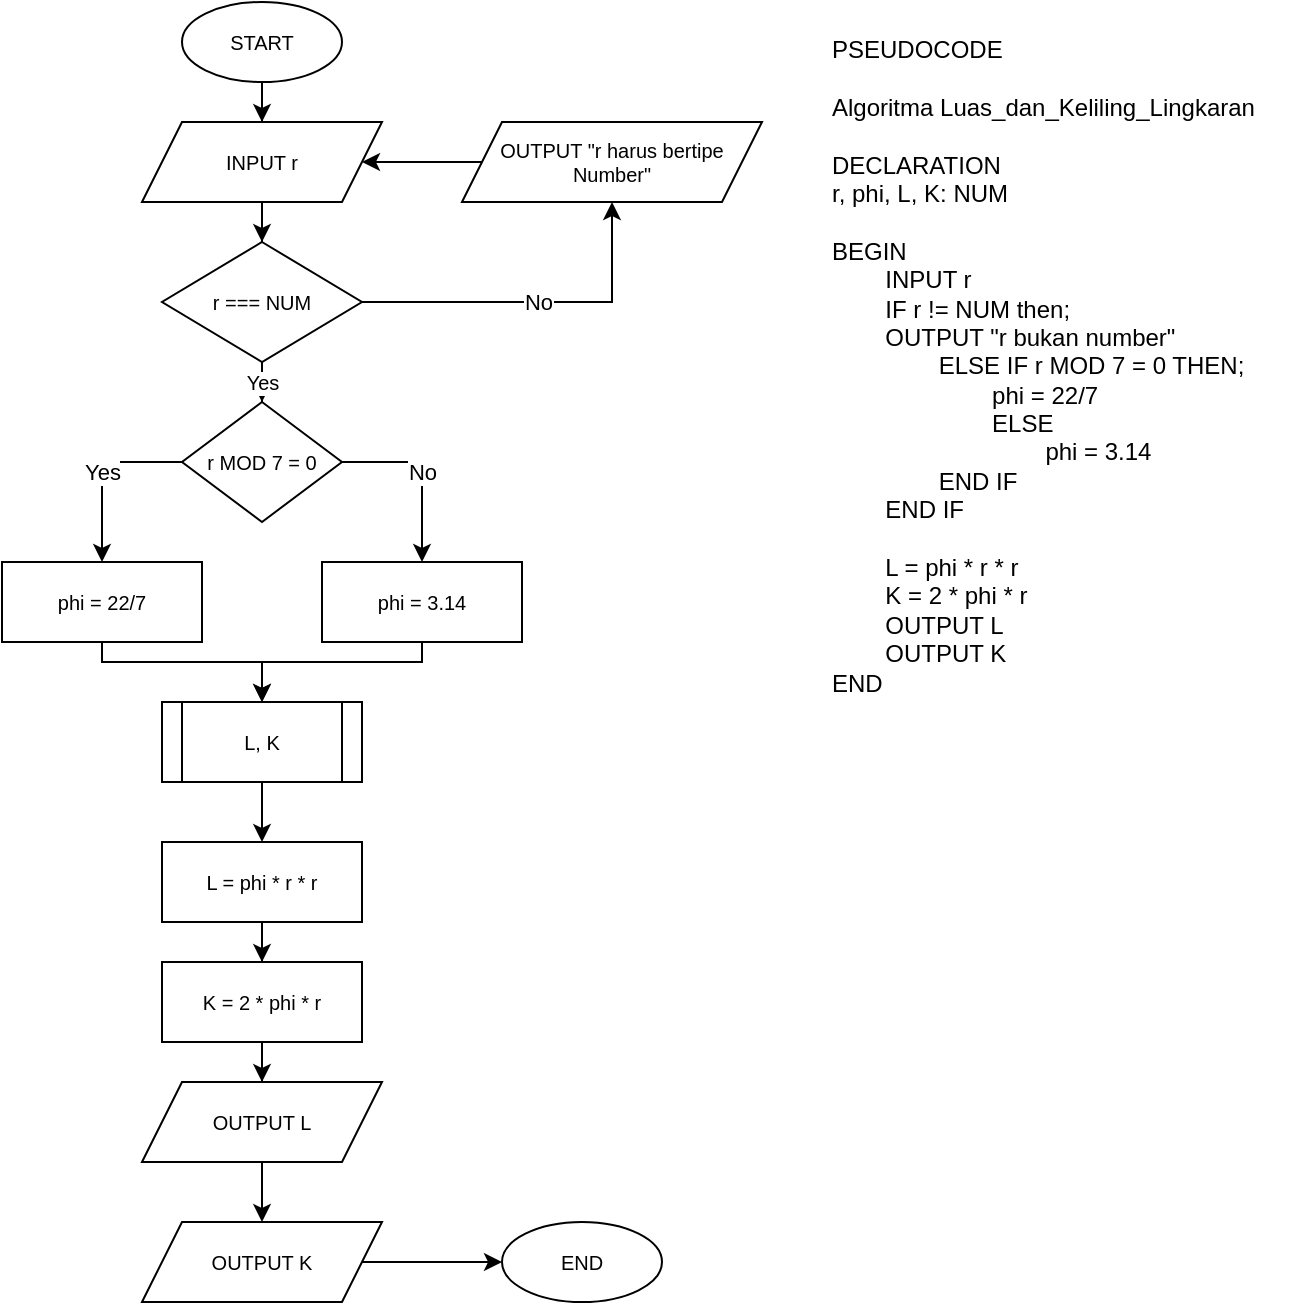 <mxfile version="22.0.6" type="github" pages="2">
  <diagram name="Luas dan Keliling Lingkaran" id="As60NBWmITr6IcEahLj_">
    <mxGraphModel dx="1730" dy="470" grid="1" gridSize="10" guides="1" tooltips="1" connect="1" arrows="1" fold="1" page="1" pageScale="1" pageWidth="850" pageHeight="1100" math="0" shadow="0">
      <root>
        <mxCell id="0" />
        <mxCell id="1" parent="0" />
        <mxCell id="t3VwvEb-FSoNEl8GtmgG-22" style="edgeStyle=orthogonalEdgeStyle;rounded=0;orthogonalLoop=1;jettySize=auto;html=1;entryX=0.5;entryY=0;entryDx=0;entryDy=0;fontSize=10;" parent="1" source="t3VwvEb-FSoNEl8GtmgG-6" target="t3VwvEb-FSoNEl8GtmgG-13" edge="1">
          <mxGeometry relative="1" as="geometry" />
        </mxCell>
        <mxCell id="t3VwvEb-FSoNEl8GtmgG-6" value="START" style="ellipse;whiteSpace=wrap;html=1;fontSize=10;" parent="1" vertex="1">
          <mxGeometry x="80" y="10" width="80" height="40" as="geometry" />
        </mxCell>
        <mxCell id="t3VwvEb-FSoNEl8GtmgG-24" value="Yes" style="edgeStyle=orthogonalEdgeStyle;rounded=0;orthogonalLoop=1;jettySize=auto;html=1;entryX=0.5;entryY=0;entryDx=0;entryDy=0;fontSize=10;" parent="1" source="t3VwvEb-FSoNEl8GtmgG-8" target="t3VwvEb-FSoNEl8GtmgG-14" edge="1">
          <mxGeometry relative="1" as="geometry" />
        </mxCell>
        <mxCell id="t3VwvEb-FSoNEl8GtmgG-39" value="No" style="edgeStyle=orthogonalEdgeStyle;rounded=0;orthogonalLoop=1;jettySize=auto;html=1;entryX=0.5;entryY=1;entryDx=0;entryDy=0;" parent="1" source="t3VwvEb-FSoNEl8GtmgG-8" target="t3VwvEb-FSoNEl8GtmgG-37" edge="1">
          <mxGeometry relative="1" as="geometry" />
        </mxCell>
        <mxCell id="t3VwvEb-FSoNEl8GtmgG-8" value="r === NUM" style="rhombus;whiteSpace=wrap;html=1;fontSize=10;" parent="1" vertex="1">
          <mxGeometry x="70" y="130" width="100" height="60" as="geometry" />
        </mxCell>
        <mxCell id="t3VwvEb-FSoNEl8GtmgG-28" style="edgeStyle=orthogonalEdgeStyle;rounded=0;orthogonalLoop=1;jettySize=auto;html=1;entryX=0.5;entryY=0;entryDx=0;entryDy=0;fontSize=10;" parent="1" source="t3VwvEb-FSoNEl8GtmgG-10" target="t3VwvEb-FSoNEl8GtmgG-11" edge="1">
          <mxGeometry relative="1" as="geometry" />
        </mxCell>
        <mxCell id="t3VwvEb-FSoNEl8GtmgG-10" value="L = phi * r * r" style="rounded=0;whiteSpace=wrap;html=1;fontSize=10;" parent="1" vertex="1">
          <mxGeometry x="70" y="430" width="100" height="40" as="geometry" />
        </mxCell>
        <mxCell id="t3VwvEb-FSoNEl8GtmgG-29" style="edgeStyle=orthogonalEdgeStyle;rounded=0;orthogonalLoop=1;jettySize=auto;html=1;entryX=0.5;entryY=0;entryDx=0;entryDy=0;fontSize=10;" parent="1" source="t3VwvEb-FSoNEl8GtmgG-11" target="t3VwvEb-FSoNEl8GtmgG-12" edge="1">
          <mxGeometry relative="1" as="geometry" />
        </mxCell>
        <mxCell id="t3VwvEb-FSoNEl8GtmgG-11" value="K = 2 * phi * r" style="rounded=0;whiteSpace=wrap;html=1;fontSize=10;" parent="1" vertex="1">
          <mxGeometry x="70" y="490" width="100" height="40" as="geometry" />
        </mxCell>
        <mxCell id="Z4qwYL4u_Ih5AbIZj-c4-2" style="edgeStyle=orthogonalEdgeStyle;rounded=0;orthogonalLoop=1;jettySize=auto;html=1;entryX=0.5;entryY=0;entryDx=0;entryDy=0;" edge="1" parent="1" source="t3VwvEb-FSoNEl8GtmgG-12" target="Z4qwYL4u_Ih5AbIZj-c4-1">
          <mxGeometry relative="1" as="geometry" />
        </mxCell>
        <mxCell id="t3VwvEb-FSoNEl8GtmgG-12" value="OUTPUT L" style="shape=parallelogram;perimeter=parallelogramPerimeter;whiteSpace=wrap;html=1;fixedSize=1;fontSize=10;" parent="1" vertex="1">
          <mxGeometry x="60" y="550" width="120" height="40" as="geometry" />
        </mxCell>
        <mxCell id="t3VwvEb-FSoNEl8GtmgG-23" style="edgeStyle=orthogonalEdgeStyle;rounded=0;orthogonalLoop=1;jettySize=auto;html=1;entryX=0.5;entryY=0;entryDx=0;entryDy=0;fontSize=10;" parent="1" source="t3VwvEb-FSoNEl8GtmgG-13" target="t3VwvEb-FSoNEl8GtmgG-8" edge="1">
          <mxGeometry relative="1" as="geometry" />
        </mxCell>
        <mxCell id="t3VwvEb-FSoNEl8GtmgG-13" value="INPUT r" style="shape=parallelogram;perimeter=parallelogramPerimeter;whiteSpace=wrap;html=1;fixedSize=1;fontSize=10;" parent="1" vertex="1">
          <mxGeometry x="60" y="70" width="120" height="40" as="geometry" />
        </mxCell>
        <mxCell id="Z4qwYL4u_Ih5AbIZj-c4-7" value="Yes" style="edgeStyle=orthogonalEdgeStyle;rounded=0;orthogonalLoop=1;jettySize=auto;html=1;entryX=0.5;entryY=0;entryDx=0;entryDy=0;" edge="1" parent="1" source="t3VwvEb-FSoNEl8GtmgG-14" target="Z4qwYL4u_Ih5AbIZj-c4-5">
          <mxGeometry relative="1" as="geometry">
            <Array as="points">
              <mxPoint x="40" y="240" />
            </Array>
          </mxGeometry>
        </mxCell>
        <mxCell id="Z4qwYL4u_Ih5AbIZj-c4-8" value="No" style="edgeStyle=orthogonalEdgeStyle;rounded=0;orthogonalLoop=1;jettySize=auto;html=1;entryX=0.5;entryY=0;entryDx=0;entryDy=0;" edge="1" parent="1" source="t3VwvEb-FSoNEl8GtmgG-14" target="Z4qwYL4u_Ih5AbIZj-c4-6">
          <mxGeometry relative="1" as="geometry">
            <Array as="points">
              <mxPoint x="200" y="240" />
            </Array>
          </mxGeometry>
        </mxCell>
        <mxCell id="t3VwvEb-FSoNEl8GtmgG-14" value="r MOD 7 = 0" style="rhombus;whiteSpace=wrap;html=1;fontSize=10;" parent="1" vertex="1">
          <mxGeometry x="80" y="210" width="80" height="60" as="geometry" />
        </mxCell>
        <mxCell id="t3VwvEb-FSoNEl8GtmgG-21" value="END" style="ellipse;whiteSpace=wrap;html=1;fontSize=10;" parent="1" vertex="1">
          <mxGeometry x="240" y="620" width="80" height="40" as="geometry" />
        </mxCell>
        <mxCell id="t3VwvEb-FSoNEl8GtmgG-34" style="edgeStyle=orthogonalEdgeStyle;rounded=0;orthogonalLoop=1;jettySize=auto;html=1;entryX=0.5;entryY=0;entryDx=0;entryDy=0;fontSize=10;" parent="1" source="t3VwvEb-FSoNEl8GtmgG-31" target="t3VwvEb-FSoNEl8GtmgG-10" edge="1">
          <mxGeometry relative="1" as="geometry" />
        </mxCell>
        <mxCell id="t3VwvEb-FSoNEl8GtmgG-31" value="L, K" style="shape=process;whiteSpace=wrap;html=1;backgroundOutline=1;fontSize=10;" parent="1" vertex="1">
          <mxGeometry x="70" y="360" width="100" height="40" as="geometry" />
        </mxCell>
        <mxCell id="t3VwvEb-FSoNEl8GtmgG-40" style="edgeStyle=orthogonalEdgeStyle;rounded=0;orthogonalLoop=1;jettySize=auto;html=1;entryX=1;entryY=0.5;entryDx=0;entryDy=0;" parent="1" source="t3VwvEb-FSoNEl8GtmgG-37" target="t3VwvEb-FSoNEl8GtmgG-13" edge="1">
          <mxGeometry relative="1" as="geometry" />
        </mxCell>
        <mxCell id="t3VwvEb-FSoNEl8GtmgG-37" value="OUTPUT &quot;r harus bertipe Number&quot;" style="shape=parallelogram;perimeter=parallelogramPerimeter;whiteSpace=wrap;html=1;fixedSize=1;fontSize=10;" parent="1" vertex="1">
          <mxGeometry x="220" y="70" width="150" height="40" as="geometry" />
        </mxCell>
        <mxCell id="t3VwvEb-FSoNEl8GtmgG-43" value="PSEUDOCODE&lt;br&gt;&lt;br&gt;&lt;div&gt;Algoritma Luas_dan_Keliling_Lingkaran&lt;/div&gt;&lt;div&gt;&lt;br&gt;&lt;/div&gt;&lt;div&gt;DECLARATION&lt;/div&gt;&lt;div&gt;r, phi, L, K: NUM&lt;/div&gt;&lt;div&gt;&lt;br&gt;&lt;/div&gt;&lt;div&gt;BEGIN&lt;/div&gt;&lt;div&gt;&lt;span style=&quot;white-space: pre;&quot;&gt;&#x9;&lt;/span&gt;INPUT r&lt;span style=&quot;&quot;&gt;&lt;/span&gt;&lt;/div&gt;&lt;div&gt;&lt;span style=&quot;white-space: pre;&quot;&gt;&#x9;&lt;/span&gt;IF r != NUM then;&lt;/div&gt;&lt;div&gt;&lt;span style=&quot;&quot;&gt;&lt;span style=&quot;&quot;&gt;&lt;span style=&quot;white-space: pre;&quot;&gt;&amp;nbsp;&amp;nbsp;&amp;nbsp;&amp;nbsp;&lt;span style=&quot;white-space: pre;&quot;&gt;&#x9;&lt;/span&gt;&lt;/span&gt;&lt;/span&gt;OUTPUT &quot;r bukan number&quot;&lt;/span&gt;&lt;/div&gt;&lt;div&gt;&lt;span style=&quot;&quot;&gt;&lt;span style=&quot;&quot;&gt;&lt;span style=&quot;white-space: pre;&quot;&gt;&amp;nbsp;&amp;nbsp;&amp;nbsp;&amp;nbsp;&lt;span style=&quot;white-space: pre;&quot;&gt;&#x9;&lt;span style=&quot;white-space: pre;&quot;&gt;&#x9;&lt;/span&gt;&lt;/span&gt;&lt;/span&gt;&lt;/span&gt;ELSE IF r MOD 7 = 0 THEN;&lt;/span&gt;&lt;/div&gt;&lt;div&gt;&lt;span style=&quot;&quot;&gt;&lt;span style=&quot;&quot;&gt;&lt;span style=&quot;white-space: pre;&quot;&gt;&amp;nbsp;&amp;nbsp;&amp;nbsp;&amp;nbsp;&lt;/span&gt;&lt;span style=&quot;white-space: pre;&quot;&gt;&amp;nbsp;&amp;nbsp;&amp;nbsp;&amp;nbsp;&lt;span style=&quot;white-space: pre;&quot;&gt;&#x9;&lt;span style=&quot;white-space: pre;&quot;&gt;&#x9;&lt;/span&gt;&lt;/span&gt;phi &lt;/span&gt;&lt;/span&gt;= 22/7&lt;/span&gt;&lt;/div&gt;&lt;div&gt;&lt;span style=&quot;&quot;&gt;&lt;span style=&quot;&quot;&gt;&lt;span style=&quot;white-space: pre;&quot;&gt;&amp;nbsp;&amp;nbsp;&amp;nbsp;&amp;nbsp;&lt;/span&gt;&lt;span style=&quot;white-space: pre;&quot;&gt;&amp;nbsp;&amp;nbsp;&amp;nbsp;&amp;nbsp;&lt;span style=&quot;white-space: pre;&quot;&gt;&#x9;&lt;span style=&quot;white-space: pre;&quot;&gt;&#x9;&lt;/span&gt;&lt;/span&gt;ELSE&lt;/span&gt;&lt;/span&gt;&lt;/span&gt;&lt;/div&gt;&lt;div&gt;&lt;span style=&quot;&quot;&gt;&lt;span style=&quot;&quot;&gt;&lt;span style=&quot;white-space: pre;&quot;&gt;&amp;nbsp;&amp;nbsp;&amp;nbsp;&amp;nbsp;&lt;/span&gt;&lt;span style=&quot;white-space: pre;&quot;&gt;&amp;nbsp;&amp;nbsp;&amp;nbsp;&amp;nbsp;&lt;/span&gt;&lt;span style=&quot;white-space: pre;&quot;&gt;&amp;nbsp;&amp;nbsp;&amp;nbsp;&amp;nbsp;&lt;span style=&quot;white-space: pre;&quot;&gt;&#x9;&lt;span style=&quot;white-space: pre;&quot;&gt;&#x9;&lt;span style=&quot;white-space: pre;&quot;&gt;&#x9;&lt;/span&gt;&lt;/span&gt;&lt;/span&gt;phi&lt;/span&gt;&lt;/span&gt;&amp;nbsp;= 3.14&lt;/span&gt;&lt;/div&gt;&lt;div&gt;&lt;span style=&quot;&quot;&gt;&lt;span style=&quot;&quot;&gt;&lt;span style=&quot;white-space: pre;&quot;&gt;&amp;nbsp;&amp;nbsp;&amp;nbsp;&amp;nbsp;&lt;span style=&quot;white-space: pre;&quot;&gt;&#x9;&lt;span style=&quot;white-space: pre;&quot;&gt;&#x9;&lt;/span&gt;&lt;/span&gt;&lt;/span&gt;&lt;/span&gt;END IF&lt;/span&gt;&lt;/div&gt;&lt;div&gt;&lt;span style=&quot;white-space: pre;&quot;&gt;&#x9;&lt;/span&gt;END IF&lt;/div&gt;&lt;div&gt;&lt;br&gt;&lt;/div&gt;&lt;div&gt;&lt;span style=&quot;&quot;&gt;&lt;span style=&quot;white-space: pre;&quot;&gt;&#x9;&lt;/span&gt;L = phi * r * r&lt;/span&gt;&lt;/div&gt;&lt;div&gt;&lt;span style=&quot;&quot;&gt;&lt;span style=&quot;white-space: pre;&quot;&gt;&#x9;&lt;/span&gt;K = 2 * phi * r&lt;/span&gt;&lt;/div&gt;&lt;div&gt;&lt;span style=&quot;&quot;&gt;&lt;span style=&quot;white-space: pre;&quot;&gt;&#x9;&lt;/span&gt;OUTPUT L&lt;/span&gt;&lt;/div&gt;&lt;div&gt;&lt;span style=&quot;&quot;&gt;&lt;span style=&quot;white-space: pre;&quot;&gt;&#x9;&lt;/span&gt;OUTPUT K&lt;/span&gt;&lt;/div&gt;&lt;div&gt;END&lt;/div&gt;" style="text;html=1;align=left;verticalAlign=top;resizable=0;points=[];autosize=1;strokeColor=none;fillColor=none;" parent="1" vertex="1">
          <mxGeometry x="403" y="20" width="230" height="340" as="geometry" />
        </mxCell>
        <mxCell id="Z4qwYL4u_Ih5AbIZj-c4-3" style="edgeStyle=orthogonalEdgeStyle;rounded=0;orthogonalLoop=1;jettySize=auto;html=1;entryX=0;entryY=0.5;entryDx=0;entryDy=0;" edge="1" parent="1" source="Z4qwYL4u_Ih5AbIZj-c4-1" target="t3VwvEb-FSoNEl8GtmgG-21">
          <mxGeometry relative="1" as="geometry" />
        </mxCell>
        <mxCell id="Z4qwYL4u_Ih5AbIZj-c4-1" value="OUTPUT K" style="shape=parallelogram;perimeter=parallelogramPerimeter;whiteSpace=wrap;html=1;fixedSize=1;fontSize=10;" vertex="1" parent="1">
          <mxGeometry x="60" y="620" width="120" height="40" as="geometry" />
        </mxCell>
        <mxCell id="Z4qwYL4u_Ih5AbIZj-c4-9" style="edgeStyle=orthogonalEdgeStyle;rounded=0;orthogonalLoop=1;jettySize=auto;html=1;entryX=0.5;entryY=0;entryDx=0;entryDy=0;" edge="1" parent="1" source="Z4qwYL4u_Ih5AbIZj-c4-5" target="t3VwvEb-FSoNEl8GtmgG-31">
          <mxGeometry relative="1" as="geometry">
            <Array as="points">
              <mxPoint x="40" y="340" />
              <mxPoint x="120" y="340" />
            </Array>
          </mxGeometry>
        </mxCell>
        <mxCell id="Z4qwYL4u_Ih5AbIZj-c4-5" value="phi = 22/7" style="rounded=0;whiteSpace=wrap;html=1;fontSize=10;" vertex="1" parent="1">
          <mxGeometry x="-10" y="290" width="100" height="40" as="geometry" />
        </mxCell>
        <mxCell id="Z4qwYL4u_Ih5AbIZj-c4-10" style="edgeStyle=orthogonalEdgeStyle;rounded=0;orthogonalLoop=1;jettySize=auto;html=1;entryX=0.5;entryY=0;entryDx=0;entryDy=0;" edge="1" parent="1" source="Z4qwYL4u_Ih5AbIZj-c4-6" target="t3VwvEb-FSoNEl8GtmgG-31">
          <mxGeometry relative="1" as="geometry">
            <Array as="points">
              <mxPoint x="200" y="340" />
              <mxPoint x="120" y="340" />
            </Array>
          </mxGeometry>
        </mxCell>
        <mxCell id="Z4qwYL4u_Ih5AbIZj-c4-6" value="phi = 3.14" style="rounded=0;whiteSpace=wrap;html=1;fontSize=10;" vertex="1" parent="1">
          <mxGeometry x="150" y="290" width="100" height="40" as="geometry" />
        </mxCell>
      </root>
    </mxGraphModel>
  </diagram>
  <diagram id="wqfmr4jOKLkk4H2hwCI8" name="Luas Permukaan Dadu">
    <mxGraphModel dx="880" dy="470" grid="1" gridSize="10" guides="1" tooltips="1" connect="1" arrows="1" fold="1" page="1" pageScale="1" pageWidth="850" pageHeight="1100" math="0" shadow="0">
      <root>
        <mxCell id="0" />
        <mxCell id="1" parent="0" />
        <mxCell id="BpDKCNNtxmS4av3gsoay-1" style="edgeStyle=orthogonalEdgeStyle;rounded=0;orthogonalLoop=1;jettySize=auto;html=1;entryX=0.5;entryY=0;entryDx=0;entryDy=0;fontSize=10;" parent="1" source="BpDKCNNtxmS4av3gsoay-2" target="BpDKCNNtxmS4av3gsoay-6" edge="1">
          <mxGeometry relative="1" as="geometry" />
        </mxCell>
        <mxCell id="BpDKCNNtxmS4av3gsoay-2" value="START" style="ellipse;whiteSpace=wrap;html=1;fontSize=10;" parent="1" vertex="1">
          <mxGeometry x="80" y="10" width="80" height="40" as="geometry" />
        </mxCell>
        <mxCell id="BpDKCNNtxmS4av3gsoay-3" value="NO" style="edgeStyle=orthogonalEdgeStyle;rounded=0;orthogonalLoop=1;jettySize=auto;html=1;entryX=0.5;entryY=1;entryDx=0;entryDy=0;" parent="1" source="BpDKCNNtxmS4av3gsoay-4" target="BpDKCNNtxmS4av3gsoay-9" edge="1">
          <mxGeometry relative="1" as="geometry" />
        </mxCell>
        <mxCell id="Ms2kodBLVWQleoR4uPTW-5" value="YES" style="edgeStyle=orthogonalEdgeStyle;rounded=0;orthogonalLoop=1;jettySize=auto;html=1;entryX=0.5;entryY=0;entryDx=0;entryDy=0;" parent="1" source="BpDKCNNtxmS4av3gsoay-4" target="Ms2kodBLVWQleoR4uPTW-4" edge="1">
          <mxGeometry relative="1" as="geometry" />
        </mxCell>
        <mxCell id="BpDKCNNtxmS4av3gsoay-4" value="s === NUM" style="rhombus;whiteSpace=wrap;html=1;fontSize=10;" parent="1" vertex="1">
          <mxGeometry x="70" y="130" width="100" height="60" as="geometry" />
        </mxCell>
        <mxCell id="BpDKCNNtxmS4av3gsoay-5" style="edgeStyle=orthogonalEdgeStyle;rounded=0;orthogonalLoop=1;jettySize=auto;html=1;entryX=0.5;entryY=0;entryDx=0;entryDy=0;fontSize=10;" parent="1" source="BpDKCNNtxmS4av3gsoay-6" target="BpDKCNNtxmS4av3gsoay-4" edge="1">
          <mxGeometry relative="1" as="geometry" />
        </mxCell>
        <mxCell id="BpDKCNNtxmS4av3gsoay-6" value="INPUT s" style="shape=parallelogram;perimeter=parallelogramPerimeter;whiteSpace=wrap;html=1;fixedSize=1;fontSize=10;" parent="1" vertex="1">
          <mxGeometry x="60" y="70" width="120" height="40" as="geometry" />
        </mxCell>
        <mxCell id="BpDKCNNtxmS4av3gsoay-8" style="edgeStyle=orthogonalEdgeStyle;rounded=0;orthogonalLoop=1;jettySize=auto;html=1;entryX=1;entryY=0.5;entryDx=0;entryDy=0;" parent="1" source="BpDKCNNtxmS4av3gsoay-9" target="BpDKCNNtxmS4av3gsoay-6" edge="1">
          <mxGeometry relative="1" as="geometry" />
        </mxCell>
        <mxCell id="BpDKCNNtxmS4av3gsoay-9" value="OUTPUT &quot;s harus bertipe Number&quot;" style="shape=parallelogram;perimeter=parallelogramPerimeter;whiteSpace=wrap;html=1;fixedSize=1;fontSize=10;" parent="1" vertex="1">
          <mxGeometry x="220" y="70" width="150" height="40" as="geometry" />
        </mxCell>
        <mxCell id="Ms2kodBLVWQleoR4uPTW-7" style="edgeStyle=orthogonalEdgeStyle;rounded=0;orthogonalLoop=1;jettySize=auto;html=1;entryX=0.5;entryY=0;entryDx=0;entryDy=0;" parent="1" source="Ms2kodBLVWQleoR4uPTW-1" target="Ms2kodBLVWQleoR4uPTW-2" edge="1">
          <mxGeometry relative="1" as="geometry" />
        </mxCell>
        <mxCell id="Ms2kodBLVWQleoR4uPTW-1" value="LP = 6 * s * s" style="rounded=0;whiteSpace=wrap;html=1;fontSize=10;" parent="1" vertex="1">
          <mxGeometry x="70" y="280" width="100" height="40" as="geometry" />
        </mxCell>
        <mxCell id="Ms2kodBLVWQleoR4uPTW-8" style="edgeStyle=orthogonalEdgeStyle;rounded=0;orthogonalLoop=1;jettySize=auto;html=1;entryX=0.5;entryY=0;entryDx=0;entryDy=0;" parent="1" source="Ms2kodBLVWQleoR4uPTW-2" target="Ms2kodBLVWQleoR4uPTW-3" edge="1">
          <mxGeometry relative="1" as="geometry" />
        </mxCell>
        <mxCell id="Ms2kodBLVWQleoR4uPTW-2" value="OUTPUT LP" style="shape=parallelogram;perimeter=parallelogramPerimeter;whiteSpace=wrap;html=1;fixedSize=1;fontSize=10;" parent="1" vertex="1">
          <mxGeometry x="60" y="350" width="120" height="40" as="geometry" />
        </mxCell>
        <mxCell id="Ms2kodBLVWQleoR4uPTW-3" value="End" style="ellipse;whiteSpace=wrap;html=1;fontSize=10;" parent="1" vertex="1">
          <mxGeometry x="80" y="410" width="80" height="40" as="geometry" />
        </mxCell>
        <mxCell id="Ms2kodBLVWQleoR4uPTW-6" style="edgeStyle=orthogonalEdgeStyle;rounded=0;orthogonalLoop=1;jettySize=auto;html=1;entryX=0.5;entryY=0;entryDx=0;entryDy=0;" parent="1" source="Ms2kodBLVWQleoR4uPTW-4" target="Ms2kodBLVWQleoR4uPTW-1" edge="1">
          <mxGeometry relative="1" as="geometry" />
        </mxCell>
        <mxCell id="Ms2kodBLVWQleoR4uPTW-4" value="LP" style="shape=process;whiteSpace=wrap;html=1;backgroundOutline=1;fontSize=10;" parent="1" vertex="1">
          <mxGeometry x="70" y="210" width="100" height="40" as="geometry" />
        </mxCell>
        <mxCell id="Ms2kodBLVWQleoR4uPTW-10" value="PSEUDOCODE&lt;br&gt;&lt;div&gt;Algoritma Luas_Permukaan_Dadu&lt;/div&gt;&lt;div&gt;&lt;br&gt;&lt;/div&gt;&lt;div&gt;DECLARATION&lt;/div&gt;&lt;div&gt;s, LP: NUM&lt;/div&gt;&lt;div&gt;&lt;br&gt;&lt;/div&gt;&lt;div&gt;BEGIN&lt;/div&gt;&lt;div&gt;&lt;br&gt;&lt;/div&gt;&lt;div&gt;&lt;span style=&quot;white-space: pre;&quot;&gt;&#x9;&lt;/span&gt;INPUT s&lt;span style=&quot;&quot;&gt;&lt;/span&gt;&lt;/div&gt;&lt;div&gt;&lt;span style=&quot;white-space: pre;&quot;&gt;&#x9;&lt;/span&gt;&lt;span style=&quot;white-space: pre;&quot;&gt;&#x9;&lt;/span&gt;IF r != NUM THEN;&lt;/div&gt;&lt;div&gt;&lt;span style=&quot;&quot;&gt;&lt;span style=&quot;&quot;&gt;&lt;span style=&quot;white-space: pre;&quot;&gt;&amp;nbsp;&amp;nbsp;&amp;nbsp;&amp;nbsp;&lt;span style=&quot;white-space: pre;&quot;&gt;&#x9;&lt;/span&gt;&lt;span style=&quot;white-space: pre;&quot;&gt;&#x9;&lt;span style=&quot;white-space: pre;&quot;&gt;&#x9;&lt;/span&gt;&lt;/span&gt;&lt;/span&gt;&lt;/span&gt;OUTPUT &quot;r bukan number&quot;&lt;/span&gt;&lt;/div&gt;&lt;div&gt;&lt;span style=&quot;&quot;&gt;&lt;span style=&quot;&quot;&gt;&lt;span style=&quot;white-space: pre;&quot;&gt;&amp;nbsp;&amp;nbsp;&amp;nbsp;&amp;nbsp;&lt;span style=&quot;white-space: pre;&quot;&gt;&#x9;&lt;/span&gt;&lt;span style=&quot;white-space: pre;&quot;&gt;&#x9;&lt;/span&gt;ELSE&lt;/span&gt;&lt;/span&gt;&lt;/span&gt;&lt;/div&gt;&lt;div&gt;&lt;span style=&quot;&quot;&gt;&lt;span style=&quot;&quot;&gt;&lt;span style=&quot;white-space: pre;&quot;&gt;&amp;nbsp;&amp;nbsp;&amp;nbsp;&amp;nbsp;&lt;/span&gt;&lt;span style=&quot;white-space: pre;&quot;&gt;&amp;nbsp;&amp;nbsp;&amp;nbsp;&amp;nbsp;&lt;span style=&quot;white-space: pre;&quot;&gt;&#x9;&lt;/span&gt;&lt;span style=&quot;white-space: pre;&quot;&gt;&#x9;&lt;/span&gt;&lt;/span&gt;&lt;/span&gt;LP = 6 * s * s&lt;/span&gt;&lt;/div&gt;&lt;div&gt;&lt;span style=&quot;white-space: pre;&quot;&gt;&#x9;&lt;/span&gt;&lt;span style=&quot;white-space: pre;&quot;&gt;&#x9;&lt;/span&gt;END IF&lt;/div&gt;&lt;div&gt;&lt;br&gt;&lt;/div&gt;&lt;div&gt;&lt;span style=&quot;&quot;&gt;&lt;span style=&quot;&quot;&gt;&lt;span style=&quot;white-space: pre;&quot;&gt;&amp;nbsp;&amp;nbsp;&amp;nbsp;&amp;nbsp;&lt;span style=&quot;white-space: pre;&quot;&gt;&#x9;&lt;/span&gt;&lt;/span&gt;&lt;/span&gt;OUTPUT LP&lt;/span&gt;&lt;/div&gt;&lt;div&gt;&lt;/div&gt;&lt;div&gt;&lt;br&gt;&lt;/div&gt;&lt;div&gt;END&lt;/div&gt;" style="text;html=1;align=left;verticalAlign=top;resizable=0;points=[];autosize=1;strokeColor=none;fillColor=none;" parent="1" vertex="1">
          <mxGeometry x="395" y="48" width="250" height="270" as="geometry" />
        </mxCell>
      </root>
    </mxGraphModel>
  </diagram>
</mxfile>

